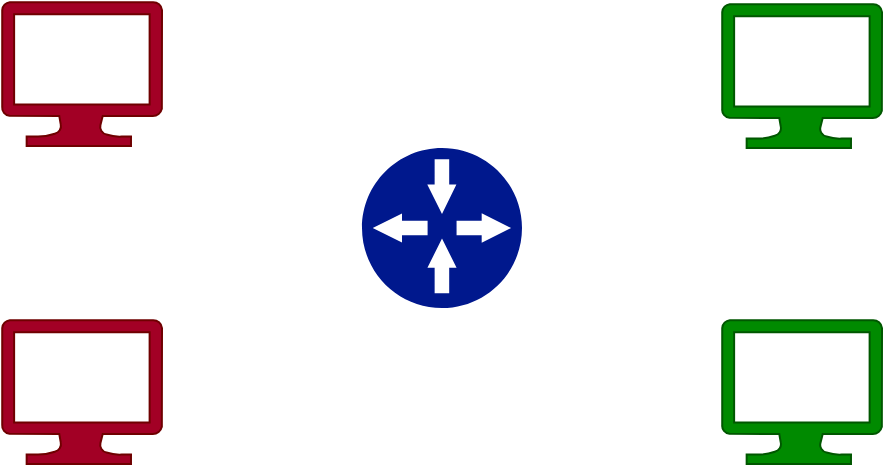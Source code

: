 <mxfile>
    <diagram id="Vrlnok3mwBSU3HPqRI7N" name="Page-1">
        <mxGraphModel dx="564" dy="403" grid="1" gridSize="10" guides="1" tooltips="1" connect="1" arrows="1" fold="1" page="1" pageScale="1" pageWidth="827" pageHeight="1169" math="0" shadow="0">
            <root>
                <mxCell id="0"/>
                <mxCell id="1" parent="0"/>
                <mxCell id="2" value="" style="sketch=0;aspect=fixed;pointerEvents=1;shadow=0;dashed=0;html=1;strokeColor=none;labelPosition=center;verticalLabelPosition=bottom;verticalAlign=top;align=center;fillColor=#00188D;shape=mxgraph.mscae.enterprise.gateway" vertex="1" parent="1">
                    <mxGeometry x="220" y="200" width="80" height="80" as="geometry"/>
                </mxCell>
                <mxCell id="3" value="" style="sketch=0;aspect=fixed;pointerEvents=1;shadow=0;dashed=0;html=1;strokeColor=#6F0000;labelPosition=center;verticalLabelPosition=bottom;verticalAlign=top;align=center;fillColor=#a20025;shape=mxgraph.azure.computer;fontColor=#ffffff;" vertex="1" parent="1">
                    <mxGeometry x="40" y="127" width="80" height="72" as="geometry"/>
                </mxCell>
                <mxCell id="4" value="" style="sketch=0;aspect=fixed;pointerEvents=1;shadow=0;dashed=0;html=1;strokeColor=#6F0000;labelPosition=center;verticalLabelPosition=bottom;verticalAlign=top;align=center;fillColor=#a20025;shape=mxgraph.azure.computer;fontColor=#ffffff;" vertex="1" parent="1">
                    <mxGeometry x="40" y="286" width="80" height="72" as="geometry"/>
                </mxCell>
                <mxCell id="6" value="" style="sketch=0;aspect=fixed;pointerEvents=1;shadow=0;dashed=0;html=1;strokeColor=#005700;labelPosition=center;verticalLabelPosition=bottom;verticalAlign=top;align=center;fillColor=#008a00;shape=mxgraph.azure.computer;fontColor=#ffffff;" vertex="1" parent="1">
                    <mxGeometry x="400" y="128" width="80" height="72" as="geometry"/>
                </mxCell>
                <mxCell id="7" value="" style="sketch=0;aspect=fixed;pointerEvents=1;shadow=0;dashed=0;html=1;strokeColor=#005700;labelPosition=center;verticalLabelPosition=bottom;verticalAlign=top;align=center;fillColor=#008a00;shape=mxgraph.azure.computer;fontColor=#ffffff;" vertex="1" parent="1">
                    <mxGeometry x="400" y="286" width="80" height="72" as="geometry"/>
                </mxCell>
            </root>
        </mxGraphModel>
    </diagram>
</mxfile>